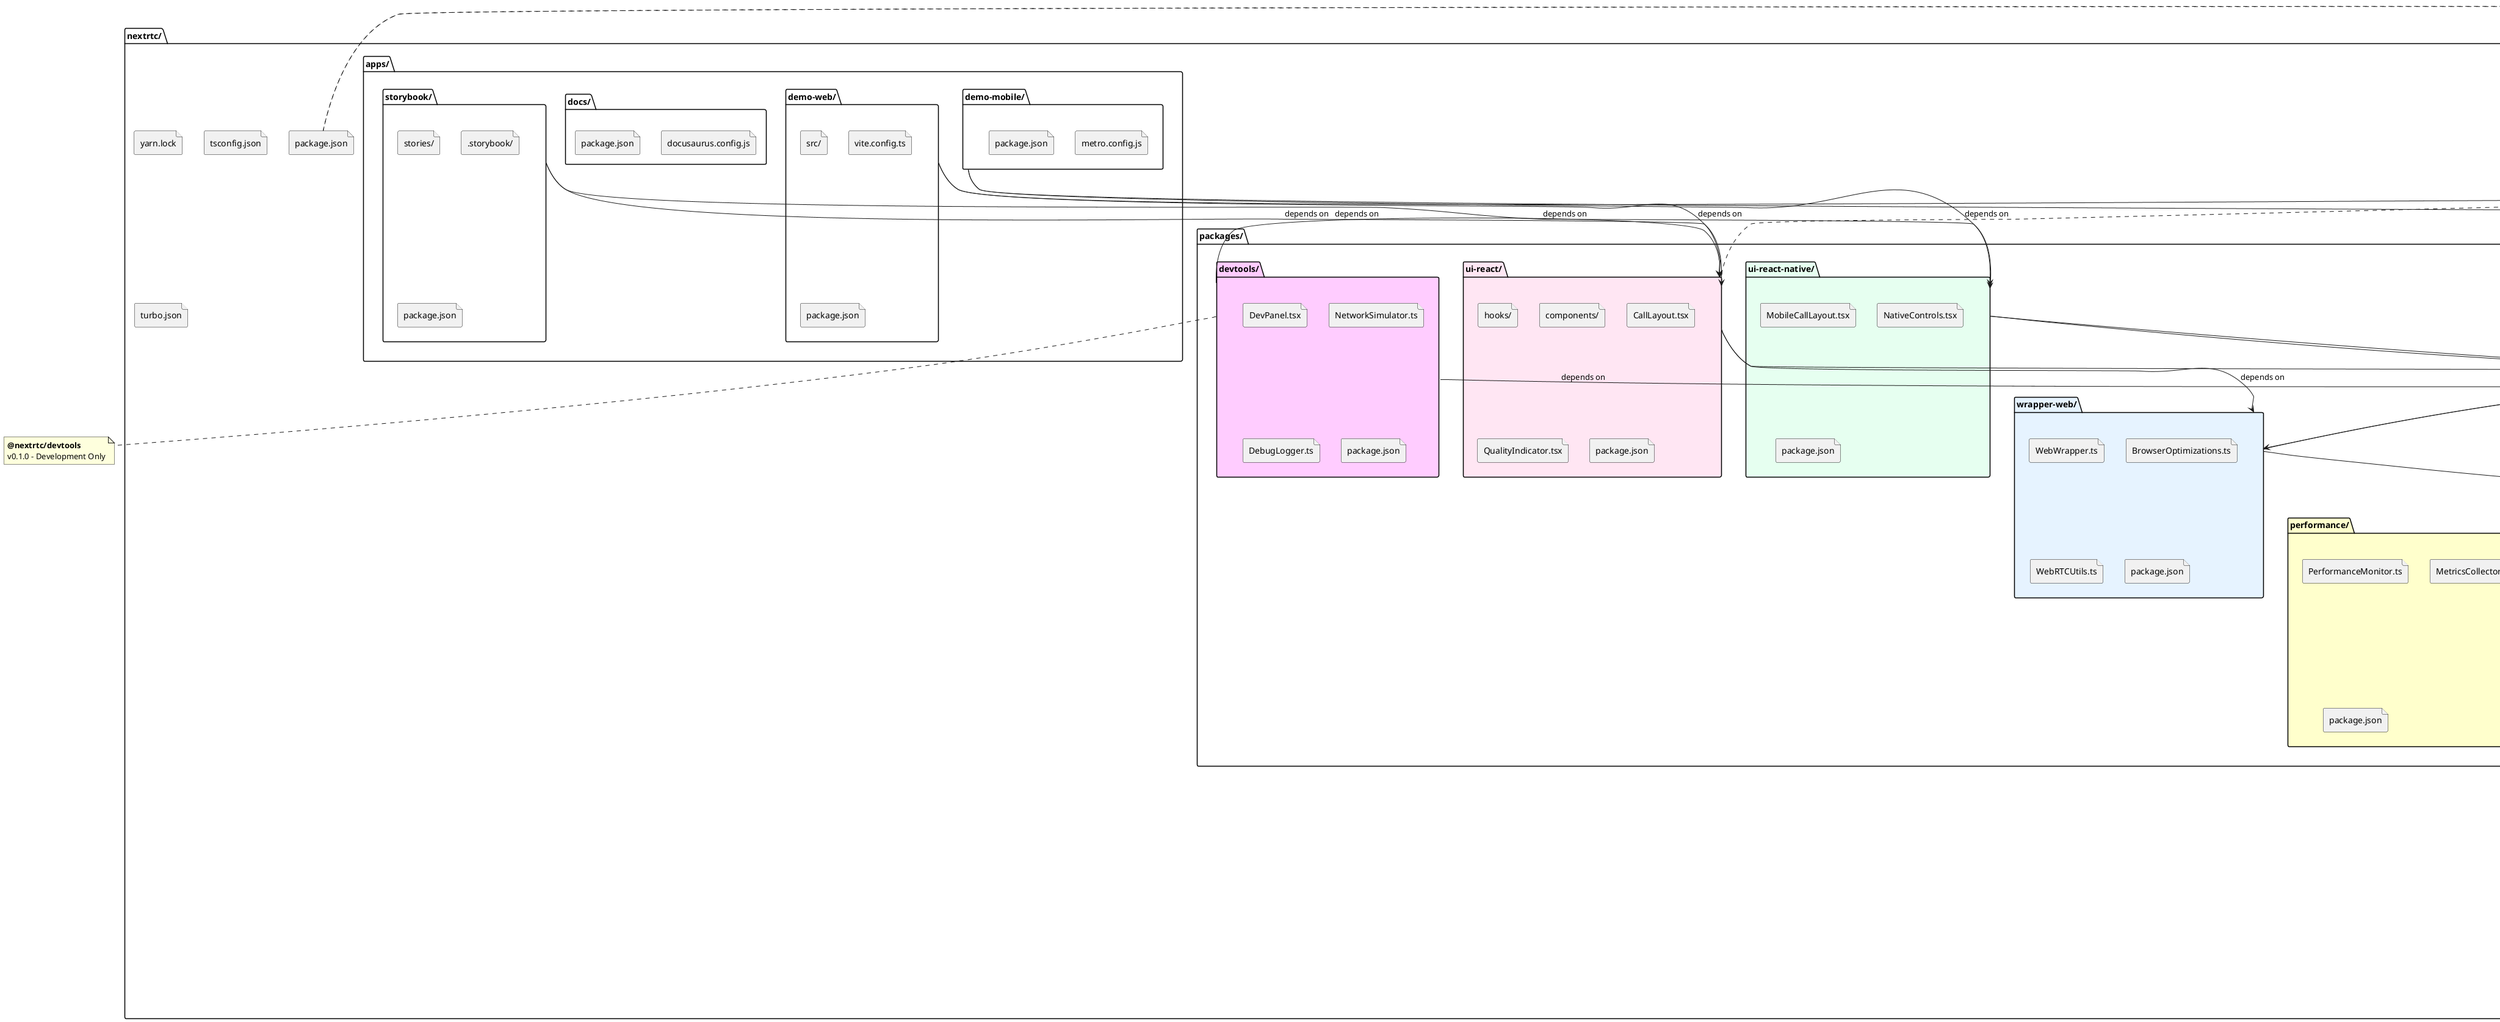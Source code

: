@startuml sdk-package-map
@startuml sdk-package-map
package "nextrtc/" {
  
  package "packages/" as Packages {
    
    package "client-core/" as Core #FFE6E6 {
      file "RtcEngine.ts"
      file "SignalingClient.ts" 
      file "MediaController.ts"
      file "DegradationManager.ts"
      file "index.ts"
      file "package.json" as CorePkg
    }
    
    package "wrapper-web/" as WebWrapper #E6F3FF {
      file "WebWrapper.ts"
      file "BrowserOptimizations.ts"
      file "WebRTCUtils.ts" 
      file "index.ts"
      file "package.json" as WebPkg
    }
    
    package "wrapper-react-native/" as RNWrapper #E6FFE6 {
      file "ReactNativeWrapper.ts"
      file "AppStateManager.ts"
      file "AudioSessionManager.ts"
      file "index.ts" 
      file "package.json" as RNPkg
    }
    
    package "wrapper-ios/" as iOSWrapper #FFF0E6 {
      file "iOSWrapper.ts"
      file "CallKitIntegration.ts"
      file "AVAudioSessionManager.ts"
      file "index.ts"
      file "package.json" as iOSPkg
    }
    
    package "wrapper-android/" as AndroidWrapper #F0E6FF {
      file "AndroidWrapper.ts"
      file "ConnectionServiceManager.ts"
      file "ForegroundServiceManager.ts"
      file "index.ts"
      file "package.json" as AndroidPkg
    }
    
    package "ui-react/" as UIReact #FFE6F3 {
      file "hooks/"
      file "components/"
      file "CallLayout.tsx"
      file "QualityIndicator.tsx"
      file "index.ts"
      file "package.json" as UIReactPkg
    }
    
    package "ui-react-native/" as UIRN #E6FFF0 {
      file "hooks/"
      file "components/"
      file "MobileCallLayout.tsx"
      file "NativeControls.tsx"
      file "index.ts"
      file "package.json" as UIRNPkg
    }
    
    package "error-handling/" as ErrorHandling #FFCCCC {
      file "ErrorHandler.ts"
      file "RecoveryStrategies.ts"
      file "ErrorTypes.ts"
      file "index.ts"
      file "package.json" as ErrorPkg
    }
    
    package "telemetry/" as Telemetry #CCFFCC {
      file "TelemetryService.ts"
      file "providers/"
      file "EventQueue.ts"
      file "index.ts"
      file "package.json" as TelemetryPkg
    }
    
    package "container/" as Container #CCCCFF {
      file "DIContainer.ts"
      file "ServiceRegistry.ts"
      file "index.ts"
      file "package.json" as ContainerPkg
    }
    
    package "performance/" as Performance #FFFFCC {
      file "PerformanceMonitor.ts"
      file "MetricsCollector.ts"
      file "index.ts"
      file "package.json" as PerfPkg
    }
    
    package "devtools/" as DevTools #FFCCFF {
      file "DevPanel.tsx"
      file "NetworkSimulator.ts"
      file "DebugLogger.ts"
      file "index.ts"
      file "package.json" as DevPkg
    }
  }
  
  package "apps/" as Apps {
    package "demo-web/" as DemoWeb {
      file "src/"
      file "vite.config.ts"
      file "package.json" as DemoWebPkg
    }
    
    package "demo-mobile/" as DemoMobile {
      file "src/"
      file "metro.config.js"
      file "package.json" as DemoMobilePkg
    }
    
    package "docs/" as Docs {
      file "src/"
      file "docusaurus.config.js"
      file "package.json" as DocsPkg
    }
    
    package "storybook/" as Storybook {
      file "stories/"
      file ".storybook/"
      file "package.json" as StorybookPkg
    }
  }
  
  package "shared/" as Shared {
    package "public/" as SharedPublic #E0E0E0 {
      file "types/"
      file "constants/"
      file "interfaces/"
      file "package.json" as PublicPkg
    }
    
    package "internal/" as SharedInternal #D0D0D0 {
      file "utils/"
      file "test-utils/"
      file "package.json" as InternalPkg
    }
    
    package "contracts/" as Contracts #C0C0C0 {
      file "api-contracts.ts"
      file "version-contracts.ts"
      file "package.json" as ContractsPkg
    }
  }
  
  file "package.json" as RootPkg
  file "yarn.lock"
  file "tsconfig.json"
  file "turbo.json"
}

' Package Dependencies (Core Dependencies)
WebWrapper --> Core : depends on
RNWrapper --> Core : depends on  
iOSWrapper --> Core : depends on
AndroidWrapper --> Core : depends on

UIReact --> WebWrapper : depends on
UIRN --> RNWrapper : depends on

' Infrastructure Dependencies 
Core --> ErrorHandling : depends on
Core --> Telemetry : depends on
Core --> Container : depends on
Core --> Performance : depends on

' Cross-package Dependencies
UIReact --> SharedPublic : depends on
UIRN --> SharedPublic : depends on
Core --> SharedPublic : depends on

ErrorHandling --> SharedPublic : depends on
Telemetry --> SharedPublic : depends on

' Development Dependencies
DevTools --> Core : depends on
DevTools --> UIReact : depends on

' App Dependencies
DemoWeb --> UIReact : depends on
DemoWeb --> WebWrapper : depends on
DemoMobile --> UIRN : depends on  
DemoMobile --> RNWrapper : depends on

Storybook --> UIReact : depends on
Storybook --> UIRN : depends on

' Shared Internal Dependencies
Core --> SharedInternal : depends on
WebWrapper --> SharedInternal : depends on
RNWrapper --> SharedInternal : depends on

' Package Versioning Strategy
note top of Core : **@nextrtc/client-core**\nv1.0.0 - Stable API
note top of UIReact : **@nextrtc/ui-react**\nv1.0.0 - Stable Components  
note top of ErrorHandling : **@nextrtc/error-handling**\nv1.0.0 - Stable Infrastructure
note top of SharedPublic : **@nextrtc/shared**\nv1.0.0 - Public Contracts
note bottom of DevTools : **@nextrtc/devtools**\nv0.1.0 - Development Only

' Build Order Dependencies
note right of RootPkg : **Build Order:**\n1. shared/public\n2. shared/internal\n3. client-core\n4. infrastructure packages\n5. wrapper packages\n6. ui packages\n7. apps

' Package Manager Configuration
note left of RootPkg : **Yarn Workspaces**\nMonorepo package management\nShared dependencies hoisting\nBuild orchestration with Turbo
@enduml

